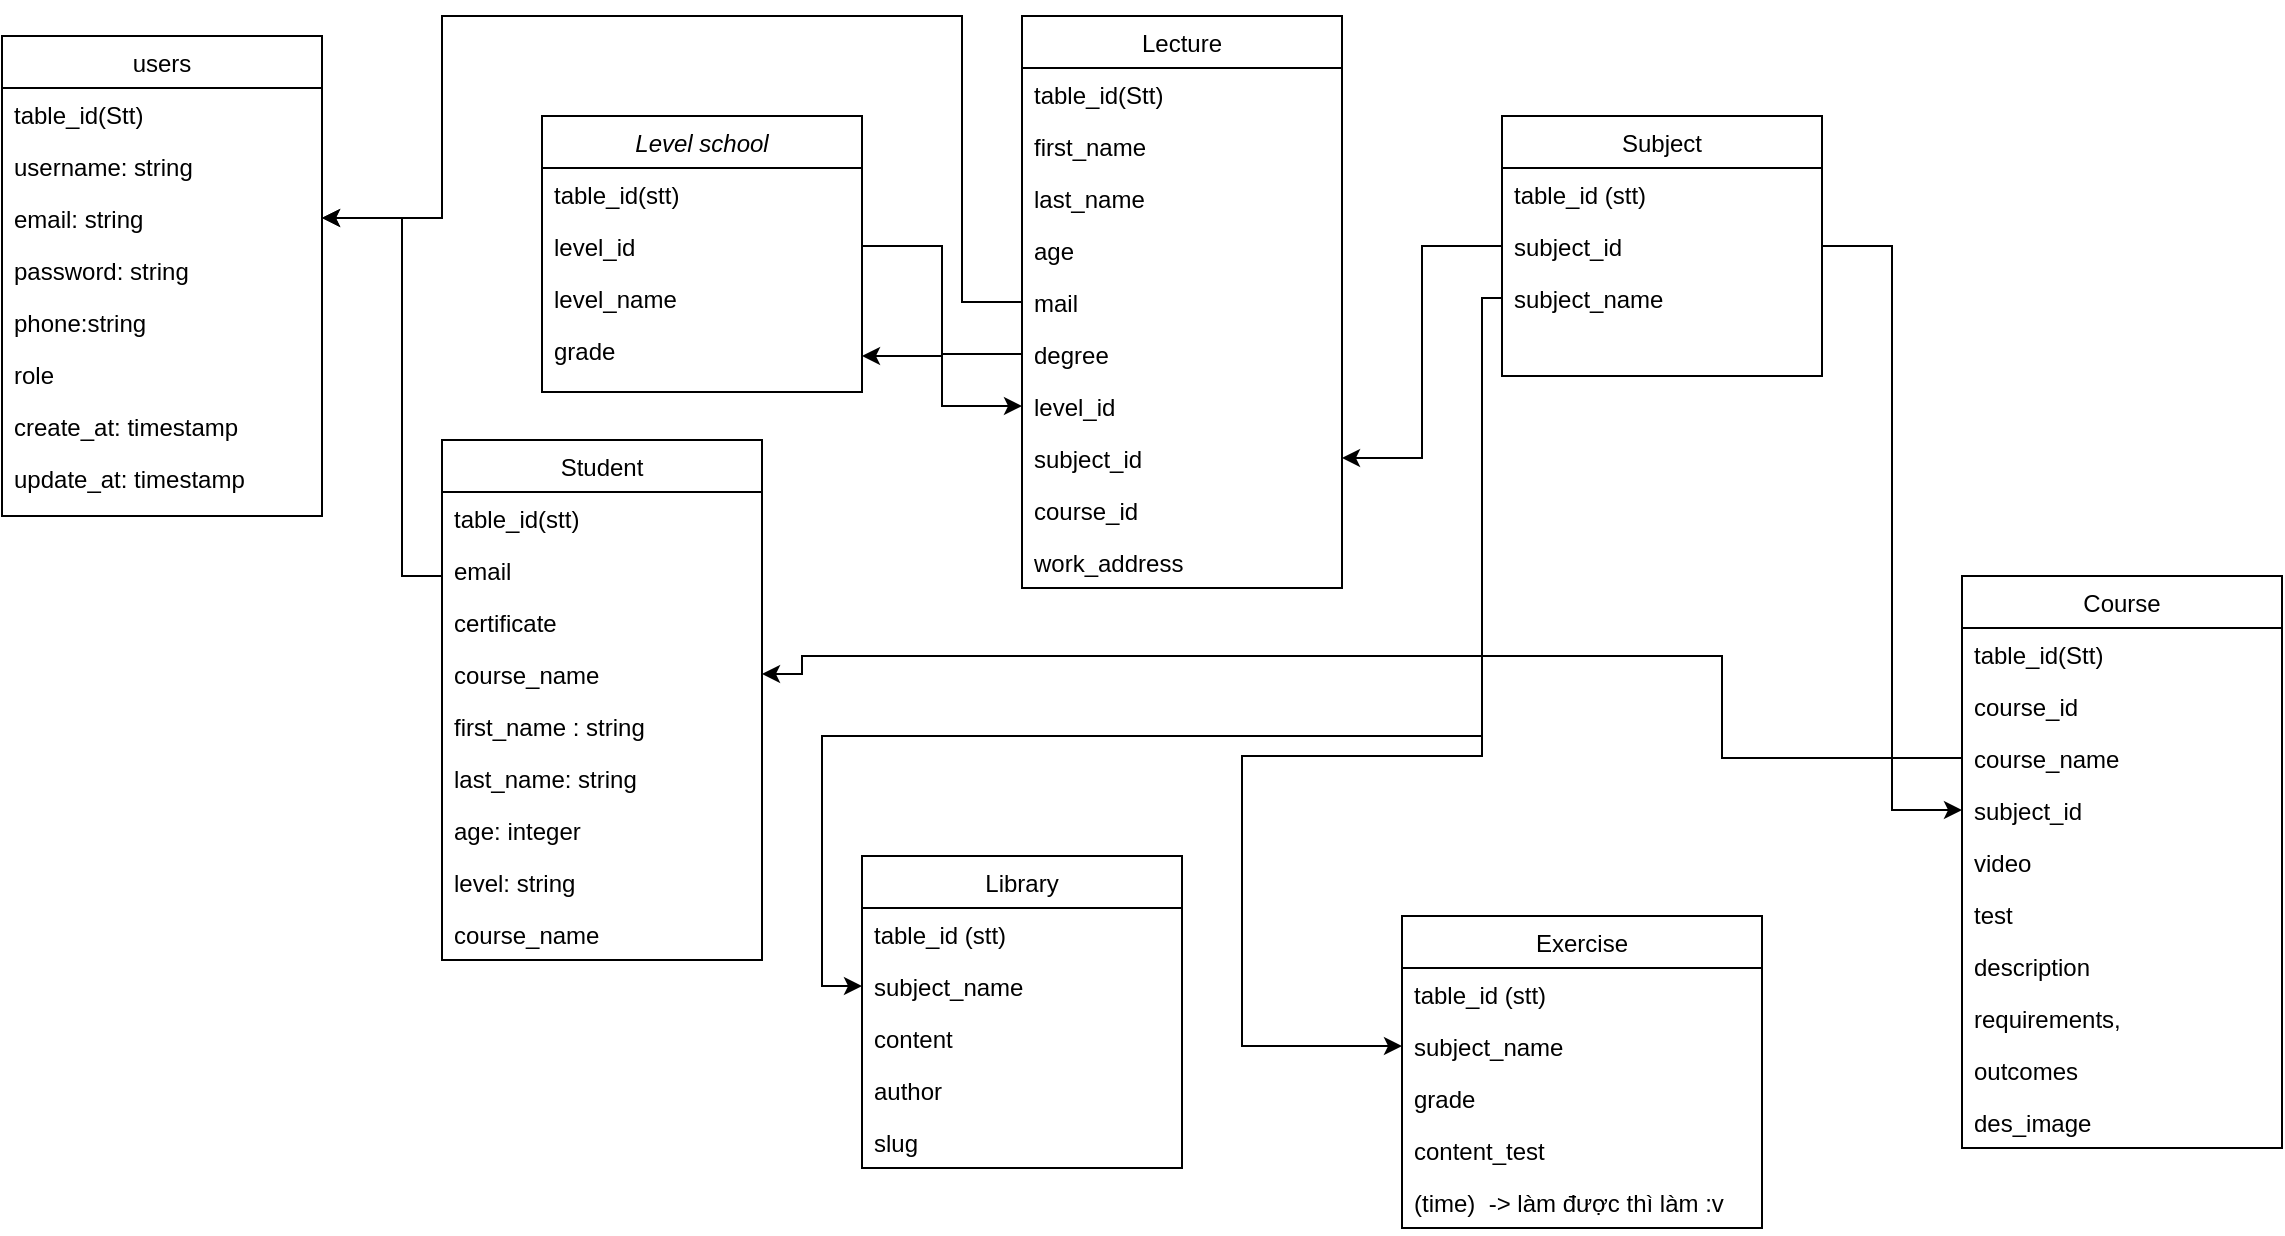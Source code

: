 <mxfile version="15.5.0" type="github">
  <diagram id="C5RBs43oDa-KdzZeNtuy" name="Page-1">
    <mxGraphModel dx="1865" dy="1658" grid="1" gridSize="10" guides="1" tooltips="1" connect="1" arrows="1" fold="1" page="1" pageScale="1" pageWidth="827" pageHeight="1169" math="0" shadow="0">
      <root>
        <mxCell id="WIyWlLk6GJQsqaUBKTNV-0" />
        <mxCell id="WIyWlLk6GJQsqaUBKTNV-1" parent="WIyWlLk6GJQsqaUBKTNV-0" />
        <mxCell id="zkfFHV4jXpPFQw0GAbJ--0" value="Level school" style="swimlane;fontStyle=2;align=center;verticalAlign=top;childLayout=stackLayout;horizontal=1;startSize=26;horizontalStack=0;resizeParent=1;resizeLast=0;collapsible=1;marginBottom=0;rounded=0;shadow=0;strokeWidth=1;" parent="WIyWlLk6GJQsqaUBKTNV-1" vertex="1">
          <mxGeometry x="50" y="20" width="160" height="138" as="geometry">
            <mxRectangle x="230" y="140" width="160" height="26" as="alternateBounds" />
          </mxGeometry>
        </mxCell>
        <mxCell id="zkfFHV4jXpPFQw0GAbJ--1" value="table_id(stt)" style="text;align=left;verticalAlign=top;spacingLeft=4;spacingRight=4;overflow=hidden;rotatable=0;points=[[0,0.5],[1,0.5]];portConstraint=eastwest;" parent="zkfFHV4jXpPFQw0GAbJ--0" vertex="1">
          <mxGeometry y="26" width="160" height="26" as="geometry" />
        </mxCell>
        <mxCell id="zkfFHV4jXpPFQw0GAbJ--2" value="level_id" style="text;align=left;verticalAlign=top;spacingLeft=4;spacingRight=4;overflow=hidden;rotatable=0;points=[[0,0.5],[1,0.5]];portConstraint=eastwest;rounded=0;shadow=0;html=0;" parent="zkfFHV4jXpPFQw0GAbJ--0" vertex="1">
          <mxGeometry y="52" width="160" height="26" as="geometry" />
        </mxCell>
        <mxCell id="zkfFHV4jXpPFQw0GAbJ--3" value="level_name" style="text;align=left;verticalAlign=top;spacingLeft=4;spacingRight=4;overflow=hidden;rotatable=0;points=[[0,0.5],[1,0.5]];portConstraint=eastwest;rounded=0;shadow=0;html=0;" parent="zkfFHV4jXpPFQw0GAbJ--0" vertex="1">
          <mxGeometry y="78" width="160" height="26" as="geometry" />
        </mxCell>
        <mxCell id="lAU4lKQ6m6jmxCgszESg-0" value="grade" style="text;align=left;verticalAlign=top;spacingLeft=4;spacingRight=4;overflow=hidden;rotatable=0;points=[[0,0.5],[1,0.5]];portConstraint=eastwest;rounded=0;shadow=0;html=0;" parent="zkfFHV4jXpPFQw0GAbJ--0" vertex="1">
          <mxGeometry y="104" width="160" height="32" as="geometry" />
        </mxCell>
        <mxCell id="zkfFHV4jXpPFQw0GAbJ--6" value="Student" style="swimlane;fontStyle=0;align=center;verticalAlign=top;childLayout=stackLayout;horizontal=1;startSize=26;horizontalStack=0;resizeParent=1;resizeLast=0;collapsible=1;marginBottom=0;rounded=0;shadow=0;strokeWidth=1;" parent="WIyWlLk6GJQsqaUBKTNV-1" vertex="1">
          <mxGeometry y="182" width="160" height="260" as="geometry">
            <mxRectangle x="130" y="380" width="160" height="26" as="alternateBounds" />
          </mxGeometry>
        </mxCell>
        <mxCell id="zkfFHV4jXpPFQw0GAbJ--7" value="table_id(stt)" style="text;align=left;verticalAlign=top;spacingLeft=4;spacingRight=4;overflow=hidden;rotatable=0;points=[[0,0.5],[1,0.5]];portConstraint=eastwest;" parent="zkfFHV4jXpPFQw0GAbJ--6" vertex="1">
          <mxGeometry y="26" width="160" height="26" as="geometry" />
        </mxCell>
        <mxCell id="lAU4lKQ6m6jmxCgszESg-14" value="email" style="text;align=left;verticalAlign=top;spacingLeft=4;spacingRight=4;overflow=hidden;rotatable=0;points=[[0,0.5],[1,0.5]];portConstraint=eastwest;rounded=0;shadow=0;html=0;" parent="zkfFHV4jXpPFQw0GAbJ--6" vertex="1">
          <mxGeometry y="52" width="160" height="26" as="geometry" />
        </mxCell>
        <mxCell id="lAU4lKQ6m6jmxCgszESg-21" value="certificate" style="text;align=left;verticalAlign=top;spacingLeft=4;spacingRight=4;overflow=hidden;rotatable=0;points=[[0,0.5],[1,0.5]];portConstraint=eastwest;rounded=0;shadow=0;html=0;" parent="zkfFHV4jXpPFQw0GAbJ--6" vertex="1">
          <mxGeometry y="78" width="160" height="26" as="geometry" />
        </mxCell>
        <mxCell id="lAU4lKQ6m6jmxCgszESg-49" value="course_name" style="text;align=left;verticalAlign=top;spacingLeft=4;spacingRight=4;overflow=hidden;rotatable=0;points=[[0,0.5],[1,0.5]];portConstraint=eastwest;rounded=0;shadow=0;html=0;" parent="zkfFHV4jXpPFQw0GAbJ--6" vertex="1">
          <mxGeometry y="104" width="160" height="26" as="geometry" />
        </mxCell>
        <mxCell id="Y-W7wweLdv9FuCxZoVXx-33" value="first_name : string" style="text;align=left;verticalAlign=top;spacingLeft=4;spacingRight=4;overflow=hidden;rotatable=0;points=[[0,0.5],[1,0.5]];portConstraint=eastwest;rounded=0;shadow=0;html=0;" vertex="1" parent="zkfFHV4jXpPFQw0GAbJ--6">
          <mxGeometry y="130" width="160" height="26" as="geometry" />
        </mxCell>
        <mxCell id="Y-W7wweLdv9FuCxZoVXx-34" value="last_name: string" style="text;align=left;verticalAlign=top;spacingLeft=4;spacingRight=4;overflow=hidden;rotatable=0;points=[[0,0.5],[1,0.5]];portConstraint=eastwest;rounded=0;shadow=0;html=0;" vertex="1" parent="zkfFHV4jXpPFQw0GAbJ--6">
          <mxGeometry y="156" width="160" height="26" as="geometry" />
        </mxCell>
        <mxCell id="Y-W7wweLdv9FuCxZoVXx-35" value="age: integer" style="text;align=left;verticalAlign=top;spacingLeft=4;spacingRight=4;overflow=hidden;rotatable=0;points=[[0,0.5],[1,0.5]];portConstraint=eastwest;rounded=0;shadow=0;html=0;" vertex="1" parent="zkfFHV4jXpPFQw0GAbJ--6">
          <mxGeometry y="182" width="160" height="26" as="geometry" />
        </mxCell>
        <mxCell id="Y-W7wweLdv9FuCxZoVXx-36" value="level: string" style="text;align=left;verticalAlign=top;spacingLeft=4;spacingRight=4;overflow=hidden;rotatable=0;points=[[0,0.5],[1,0.5]];portConstraint=eastwest;rounded=0;shadow=0;html=0;" vertex="1" parent="zkfFHV4jXpPFQw0GAbJ--6">
          <mxGeometry y="208" width="160" height="26" as="geometry" />
        </mxCell>
        <mxCell id="Y-W7wweLdv9FuCxZoVXx-37" value="course_name" style="text;align=left;verticalAlign=top;spacingLeft=4;spacingRight=4;overflow=hidden;rotatable=0;points=[[0,0.5],[1,0.5]];portConstraint=eastwest;rounded=0;shadow=0;html=0;" vertex="1" parent="zkfFHV4jXpPFQw0GAbJ--6">
          <mxGeometry y="234" width="160" height="26" as="geometry" />
        </mxCell>
        <mxCell id="zkfFHV4jXpPFQw0GAbJ--13" value="Subject" style="swimlane;fontStyle=0;align=center;verticalAlign=top;childLayout=stackLayout;horizontal=1;startSize=26;horizontalStack=0;resizeParent=1;resizeLast=0;collapsible=1;marginBottom=0;rounded=0;shadow=0;strokeWidth=1;" parent="WIyWlLk6GJQsqaUBKTNV-1" vertex="1">
          <mxGeometry x="530" y="20" width="160" height="130" as="geometry">
            <mxRectangle x="340" y="380" width="170" height="26" as="alternateBounds" />
          </mxGeometry>
        </mxCell>
        <mxCell id="zkfFHV4jXpPFQw0GAbJ--14" value="table_id (stt)&#xa;" style="text;align=left;verticalAlign=top;spacingLeft=4;spacingRight=4;overflow=hidden;rotatable=0;points=[[0,0.5],[1,0.5]];portConstraint=eastwest;" parent="zkfFHV4jXpPFQw0GAbJ--13" vertex="1">
          <mxGeometry y="26" width="160" height="26" as="geometry" />
        </mxCell>
        <mxCell id="lAU4lKQ6m6jmxCgszESg-11" value="subject_id    " style="text;align=left;verticalAlign=top;spacingLeft=4;spacingRight=4;overflow=hidden;rotatable=0;points=[[0,0.5],[1,0.5]];portConstraint=eastwest;" parent="zkfFHV4jXpPFQw0GAbJ--13" vertex="1">
          <mxGeometry y="52" width="160" height="26" as="geometry" />
        </mxCell>
        <mxCell id="lAU4lKQ6m6jmxCgszESg-12" value="subject_name" style="text;align=left;verticalAlign=top;spacingLeft=4;spacingRight=4;overflow=hidden;rotatable=0;points=[[0,0.5],[1,0.5]];portConstraint=eastwest;" parent="zkfFHV4jXpPFQw0GAbJ--13" vertex="1">
          <mxGeometry y="78" width="160" height="26" as="geometry" />
        </mxCell>
        <mxCell id="zkfFHV4jXpPFQw0GAbJ--17" value="Lecture" style="swimlane;fontStyle=0;align=center;verticalAlign=top;childLayout=stackLayout;horizontal=1;startSize=26;horizontalStack=0;resizeParent=1;resizeLast=0;collapsible=1;marginBottom=0;rounded=0;shadow=0;strokeWidth=1;" parent="WIyWlLk6GJQsqaUBKTNV-1" vertex="1">
          <mxGeometry x="290" y="-30" width="160" height="286" as="geometry">
            <mxRectangle x="550" y="140" width="160" height="26" as="alternateBounds" />
          </mxGeometry>
        </mxCell>
        <mxCell id="zkfFHV4jXpPFQw0GAbJ--18" value="table_id(Stt)" style="text;align=left;verticalAlign=top;spacingLeft=4;spacingRight=4;overflow=hidden;rotatable=0;points=[[0,0.5],[1,0.5]];portConstraint=eastwest;" parent="zkfFHV4jXpPFQw0GAbJ--17" vertex="1">
          <mxGeometry y="26" width="160" height="26" as="geometry" />
        </mxCell>
        <mxCell id="zkfFHV4jXpPFQw0GAbJ--21" value="first_name" style="text;align=left;verticalAlign=top;spacingLeft=4;spacingRight=4;overflow=hidden;rotatable=0;points=[[0,0.5],[1,0.5]];portConstraint=eastwest;rounded=0;shadow=0;html=0;" parent="zkfFHV4jXpPFQw0GAbJ--17" vertex="1">
          <mxGeometry y="52" width="160" height="26" as="geometry" />
        </mxCell>
        <mxCell id="Y-W7wweLdv9FuCxZoVXx-41" value="last_name" style="text;align=left;verticalAlign=top;spacingLeft=4;spacingRight=4;overflow=hidden;rotatable=0;points=[[0,0.5],[1,0.5]];portConstraint=eastwest;rounded=0;shadow=0;html=0;" vertex="1" parent="zkfFHV4jXpPFQw0GAbJ--17">
          <mxGeometry y="78" width="160" height="26" as="geometry" />
        </mxCell>
        <mxCell id="lAU4lKQ6m6jmxCgszESg-6" value="age" style="text;align=left;verticalAlign=top;spacingLeft=4;spacingRight=4;overflow=hidden;rotatable=0;points=[[0,0.5],[1,0.5]];portConstraint=eastwest;rounded=0;shadow=0;html=0;" parent="zkfFHV4jXpPFQw0GAbJ--17" vertex="1">
          <mxGeometry y="104" width="160" height="26" as="geometry" />
        </mxCell>
        <mxCell id="zkfFHV4jXpPFQw0GAbJ--22" value="mail" style="text;align=left;verticalAlign=top;spacingLeft=4;spacingRight=4;overflow=hidden;rotatable=0;points=[[0,0.5],[1,0.5]];portConstraint=eastwest;rounded=0;shadow=0;html=0;" parent="zkfFHV4jXpPFQw0GAbJ--17" vertex="1">
          <mxGeometry y="130" width="160" height="26" as="geometry" />
        </mxCell>
        <mxCell id="lAU4lKQ6m6jmxCgszESg-2" value="degree" style="text;align=left;verticalAlign=top;spacingLeft=4;spacingRight=4;overflow=hidden;rotatable=0;points=[[0,0.5],[1,0.5]];portConstraint=eastwest;rounded=0;shadow=0;html=0;" parent="zkfFHV4jXpPFQw0GAbJ--17" vertex="1">
          <mxGeometry y="156" width="160" height="26" as="geometry" />
        </mxCell>
        <mxCell id="lAU4lKQ6m6jmxCgszESg-3" value="level_id" style="text;align=left;verticalAlign=top;spacingLeft=4;spacingRight=4;overflow=hidden;rotatable=0;points=[[0,0.5],[1,0.5]];portConstraint=eastwest;rounded=0;shadow=0;html=0;" parent="zkfFHV4jXpPFQw0GAbJ--17" vertex="1">
          <mxGeometry y="182" width="160" height="26" as="geometry" />
        </mxCell>
        <mxCell id="lAU4lKQ6m6jmxCgszESg-4" value="subject_id" style="text;align=left;verticalAlign=top;spacingLeft=4;spacingRight=4;overflow=hidden;rotatable=0;points=[[0,0.5],[1,0.5]];portConstraint=eastwest;rounded=0;shadow=0;html=0;" parent="zkfFHV4jXpPFQw0GAbJ--17" vertex="1">
          <mxGeometry y="208" width="160" height="26" as="geometry" />
        </mxCell>
        <mxCell id="lAU4lKQ6m6jmxCgszESg-5" value="course_id" style="text;align=left;verticalAlign=top;spacingLeft=4;spacingRight=4;overflow=hidden;rotatable=0;points=[[0,0.5],[1,0.5]];portConstraint=eastwest;rounded=0;shadow=0;html=0;" parent="zkfFHV4jXpPFQw0GAbJ--17" vertex="1">
          <mxGeometry y="234" width="160" height="26" as="geometry" />
        </mxCell>
        <mxCell id="lAU4lKQ6m6jmxCgszESg-9" value="work_address" style="text;align=left;verticalAlign=top;spacingLeft=4;spacingRight=4;overflow=hidden;rotatable=0;points=[[0,0.5],[1,0.5]];portConstraint=eastwest;rounded=0;shadow=0;html=0;" parent="zkfFHV4jXpPFQw0GAbJ--17" vertex="1">
          <mxGeometry y="260" width="160" height="26" as="geometry" />
        </mxCell>
        <mxCell id="lAU4lKQ6m6jmxCgszESg-22" value="Course" style="swimlane;fontStyle=0;align=center;verticalAlign=top;childLayout=stackLayout;horizontal=1;startSize=26;horizontalStack=0;resizeParent=1;resizeLast=0;collapsible=1;marginBottom=0;rounded=0;shadow=0;strokeWidth=1;" parent="WIyWlLk6GJQsqaUBKTNV-1" vertex="1">
          <mxGeometry x="760" y="250" width="160" height="286" as="geometry">
            <mxRectangle x="550" y="140" width="160" height="26" as="alternateBounds" />
          </mxGeometry>
        </mxCell>
        <mxCell id="lAU4lKQ6m6jmxCgszESg-23" value="table_id(Stt)" style="text;align=left;verticalAlign=top;spacingLeft=4;spacingRight=4;overflow=hidden;rotatable=0;points=[[0,0.5],[1,0.5]];portConstraint=eastwest;" parent="lAU4lKQ6m6jmxCgszESg-22" vertex="1">
          <mxGeometry y="26" width="160" height="26" as="geometry" />
        </mxCell>
        <mxCell id="lAU4lKQ6m6jmxCgszESg-24" value="course_id" style="text;align=left;verticalAlign=top;spacingLeft=4;spacingRight=4;overflow=hidden;rotatable=0;points=[[0,0.5],[1,0.5]];portConstraint=eastwest;rounded=0;shadow=0;html=0;" parent="lAU4lKQ6m6jmxCgszESg-22" vertex="1">
          <mxGeometry y="52" width="160" height="26" as="geometry" />
        </mxCell>
        <mxCell id="lAU4lKQ6m6jmxCgszESg-25" value="course_name" style="text;align=left;verticalAlign=top;spacingLeft=4;spacingRight=4;overflow=hidden;rotatable=0;points=[[0,0.5],[1,0.5]];portConstraint=eastwest;rounded=0;shadow=0;html=0;" parent="lAU4lKQ6m6jmxCgszESg-22" vertex="1">
          <mxGeometry y="78" width="160" height="26" as="geometry" />
        </mxCell>
        <mxCell id="lAU4lKQ6m6jmxCgszESg-26" value="subject_id" style="text;align=left;verticalAlign=top;spacingLeft=4;spacingRight=4;overflow=hidden;rotatable=0;points=[[0,0.5],[1,0.5]];portConstraint=eastwest;rounded=0;shadow=0;html=0;" parent="lAU4lKQ6m6jmxCgszESg-22" vertex="1">
          <mxGeometry y="104" width="160" height="26" as="geometry" />
        </mxCell>
        <mxCell id="lAU4lKQ6m6jmxCgszESg-27" value="video" style="text;align=left;verticalAlign=top;spacingLeft=4;spacingRight=4;overflow=hidden;rotatable=0;points=[[0,0.5],[1,0.5]];portConstraint=eastwest;rounded=0;shadow=0;html=0;" parent="lAU4lKQ6m6jmxCgszESg-22" vertex="1">
          <mxGeometry y="130" width="160" height="26" as="geometry" />
        </mxCell>
        <mxCell id="lAU4lKQ6m6jmxCgszESg-28" value="test" style="text;align=left;verticalAlign=top;spacingLeft=4;spacingRight=4;overflow=hidden;rotatable=0;points=[[0,0.5],[1,0.5]];portConstraint=eastwest;rounded=0;shadow=0;html=0;" parent="lAU4lKQ6m6jmxCgszESg-22" vertex="1">
          <mxGeometry y="156" width="160" height="26" as="geometry" />
        </mxCell>
        <mxCell id="lAU4lKQ6m6jmxCgszESg-29" value="description" style="text;align=left;verticalAlign=top;spacingLeft=4;spacingRight=4;overflow=hidden;rotatable=0;points=[[0,0.5],[1,0.5]];portConstraint=eastwest;rounded=0;shadow=0;html=0;" parent="lAU4lKQ6m6jmxCgszESg-22" vertex="1">
          <mxGeometry y="182" width="160" height="26" as="geometry" />
        </mxCell>
        <mxCell id="lAU4lKQ6m6jmxCgszESg-30" value="requirements, " style="text;align=left;verticalAlign=top;spacingLeft=4;spacingRight=4;overflow=hidden;rotatable=0;points=[[0,0.5],[1,0.5]];portConstraint=eastwest;rounded=0;shadow=0;html=0;" parent="lAU4lKQ6m6jmxCgszESg-22" vertex="1">
          <mxGeometry y="208" width="160" height="26" as="geometry" />
        </mxCell>
        <mxCell id="lAU4lKQ6m6jmxCgszESg-31" value="outcomes" style="text;align=left;verticalAlign=top;spacingLeft=4;spacingRight=4;overflow=hidden;rotatable=0;points=[[0,0.5],[1,0.5]];portConstraint=eastwest;rounded=0;shadow=0;html=0;" parent="lAU4lKQ6m6jmxCgszESg-22" vertex="1">
          <mxGeometry y="234" width="160" height="26" as="geometry" />
        </mxCell>
        <mxCell id="lAU4lKQ6m6jmxCgszESg-32" value="des_image" style="text;align=left;verticalAlign=top;spacingLeft=4;spacingRight=4;overflow=hidden;rotatable=0;points=[[0,0.5],[1,0.5]];portConstraint=eastwest;rounded=0;shadow=0;html=0;" parent="lAU4lKQ6m6jmxCgszESg-22" vertex="1">
          <mxGeometry y="260" width="160" height="26" as="geometry" />
        </mxCell>
        <mxCell id="lAU4lKQ6m6jmxCgszESg-33" value="Library" style="swimlane;fontStyle=0;align=center;verticalAlign=top;childLayout=stackLayout;horizontal=1;startSize=26;horizontalStack=0;resizeParent=1;resizeLast=0;collapsible=1;marginBottom=0;rounded=0;shadow=0;strokeWidth=1;" parent="WIyWlLk6GJQsqaUBKTNV-1" vertex="1">
          <mxGeometry x="210" y="390" width="160" height="156" as="geometry">
            <mxRectangle x="340" y="380" width="170" height="26" as="alternateBounds" />
          </mxGeometry>
        </mxCell>
        <mxCell id="lAU4lKQ6m6jmxCgszESg-34" value="table_id (stt)&#xa;" style="text;align=left;verticalAlign=top;spacingLeft=4;spacingRight=4;overflow=hidden;rotatable=0;points=[[0,0.5],[1,0.5]];portConstraint=eastwest;" parent="lAU4lKQ6m6jmxCgszESg-33" vertex="1">
          <mxGeometry y="26" width="160" height="26" as="geometry" />
        </mxCell>
        <mxCell id="lAU4lKQ6m6jmxCgszESg-36" value="subject_name" style="text;align=left;verticalAlign=top;spacingLeft=4;spacingRight=4;overflow=hidden;rotatable=0;points=[[0,0.5],[1,0.5]];portConstraint=eastwest;" parent="lAU4lKQ6m6jmxCgszESg-33" vertex="1">
          <mxGeometry y="52" width="160" height="26" as="geometry" />
        </mxCell>
        <mxCell id="lAU4lKQ6m6jmxCgszESg-44" value="content" style="text;align=left;verticalAlign=top;spacingLeft=4;spacingRight=4;overflow=hidden;rotatable=0;points=[[0,0.5],[1,0.5]];portConstraint=eastwest;" parent="lAU4lKQ6m6jmxCgszESg-33" vertex="1">
          <mxGeometry y="78" width="160" height="26" as="geometry" />
        </mxCell>
        <mxCell id="lAU4lKQ6m6jmxCgszESg-45" value="author" style="text;align=left;verticalAlign=top;spacingLeft=4;spacingRight=4;overflow=hidden;rotatable=0;points=[[0,0.5],[1,0.5]];portConstraint=eastwest;" parent="lAU4lKQ6m6jmxCgszESg-33" vertex="1">
          <mxGeometry y="104" width="160" height="26" as="geometry" />
        </mxCell>
        <mxCell id="lAU4lKQ6m6jmxCgszESg-46" value="slug" style="text;align=left;verticalAlign=top;spacingLeft=4;spacingRight=4;overflow=hidden;rotatable=0;points=[[0,0.5],[1,0.5]];portConstraint=eastwest;" parent="lAU4lKQ6m6jmxCgszESg-33" vertex="1">
          <mxGeometry y="130" width="160" height="26" as="geometry" />
        </mxCell>
        <mxCell id="lAU4lKQ6m6jmxCgszESg-37" value="Exercise" style="swimlane;fontStyle=0;align=center;verticalAlign=top;childLayout=stackLayout;horizontal=1;startSize=26;horizontalStack=0;resizeParent=1;resizeLast=0;collapsible=1;marginBottom=0;rounded=0;shadow=0;strokeWidth=1;" parent="WIyWlLk6GJQsqaUBKTNV-1" vertex="1">
          <mxGeometry x="480" y="420" width="180" height="156" as="geometry">
            <mxRectangle x="340" y="380" width="170" height="26" as="alternateBounds" />
          </mxGeometry>
        </mxCell>
        <mxCell id="lAU4lKQ6m6jmxCgszESg-38" value="table_id (stt)&#xa;" style="text;align=left;verticalAlign=top;spacingLeft=4;spacingRight=4;overflow=hidden;rotatable=0;points=[[0,0.5],[1,0.5]];portConstraint=eastwest;" parent="lAU4lKQ6m6jmxCgszESg-37" vertex="1">
          <mxGeometry y="26" width="180" height="26" as="geometry" />
        </mxCell>
        <mxCell id="lAU4lKQ6m6jmxCgszESg-39" value="subject_name" style="text;align=left;verticalAlign=top;spacingLeft=4;spacingRight=4;overflow=hidden;rotatable=0;points=[[0,0.5],[1,0.5]];portConstraint=eastwest;" parent="lAU4lKQ6m6jmxCgszESg-37" vertex="1">
          <mxGeometry y="52" width="180" height="26" as="geometry" />
        </mxCell>
        <mxCell id="lAU4lKQ6m6jmxCgszESg-40" value="grade" style="text;align=left;verticalAlign=top;spacingLeft=4;spacingRight=4;overflow=hidden;rotatable=0;points=[[0,0.5],[1,0.5]];portConstraint=eastwest;" parent="lAU4lKQ6m6jmxCgszESg-37" vertex="1">
          <mxGeometry y="78" width="180" height="26" as="geometry" />
        </mxCell>
        <mxCell id="lAU4lKQ6m6jmxCgszESg-41" value="content_test" style="text;align=left;verticalAlign=top;spacingLeft=4;spacingRight=4;overflow=hidden;rotatable=0;points=[[0,0.5],[1,0.5]];portConstraint=eastwest;" parent="lAU4lKQ6m6jmxCgszESg-37" vertex="1">
          <mxGeometry y="104" width="180" height="26" as="geometry" />
        </mxCell>
        <mxCell id="lAU4lKQ6m6jmxCgszESg-42" value="(time)  -&gt; làm được thì làm :v" style="text;align=left;verticalAlign=top;spacingLeft=4;spacingRight=4;overflow=hidden;rotatable=0;points=[[0,0.5],[1,0.5]];portConstraint=eastwest;" parent="lAU4lKQ6m6jmxCgszESg-37" vertex="1">
          <mxGeometry y="130" width="180" height="26" as="geometry" />
        </mxCell>
        <mxCell id="lAU4lKQ6m6jmxCgszESg-47" style="edgeStyle=orthogonalEdgeStyle;rounded=0;orthogonalLoop=1;jettySize=auto;html=1;entryX=0;entryY=0.5;entryDx=0;entryDy=0;" parent="WIyWlLk6GJQsqaUBKTNV-1" source="zkfFHV4jXpPFQw0GAbJ--2" target="lAU4lKQ6m6jmxCgszESg-3" edge="1">
          <mxGeometry relative="1" as="geometry" />
        </mxCell>
        <mxCell id="lAU4lKQ6m6jmxCgszESg-53" style="edgeStyle=orthogonalEdgeStyle;rounded=0;orthogonalLoop=1;jettySize=auto;html=1;entryX=1;entryY=0.5;entryDx=0;entryDy=0;" parent="WIyWlLk6GJQsqaUBKTNV-1" source="lAU4lKQ6m6jmxCgszESg-11" target="lAU4lKQ6m6jmxCgszESg-4" edge="1">
          <mxGeometry relative="1" as="geometry" />
        </mxCell>
        <mxCell id="lAU4lKQ6m6jmxCgszESg-54" style="edgeStyle=orthogonalEdgeStyle;rounded=0;orthogonalLoop=1;jettySize=auto;html=1;entryX=0;entryY=0.5;entryDx=0;entryDy=0;" parent="WIyWlLk6GJQsqaUBKTNV-1" source="lAU4lKQ6m6jmxCgszESg-11" target="lAU4lKQ6m6jmxCgszESg-26" edge="1">
          <mxGeometry relative="1" as="geometry" />
        </mxCell>
        <mxCell id="lAU4lKQ6m6jmxCgszESg-55" style="edgeStyle=orthogonalEdgeStyle;rounded=0;orthogonalLoop=1;jettySize=auto;html=1;entryX=0;entryY=0.5;entryDx=0;entryDy=0;" parent="WIyWlLk6GJQsqaUBKTNV-1" source="lAU4lKQ6m6jmxCgszESg-12" target="lAU4lKQ6m6jmxCgszESg-39" edge="1">
          <mxGeometry relative="1" as="geometry">
            <Array as="points">
              <mxPoint x="520" y="111" />
              <mxPoint x="520" y="340" />
              <mxPoint x="400" y="340" />
              <mxPoint x="400" y="485" />
            </Array>
          </mxGeometry>
        </mxCell>
        <mxCell id="lAU4lKQ6m6jmxCgszESg-56" style="edgeStyle=orthogonalEdgeStyle;rounded=0;orthogonalLoop=1;jettySize=auto;html=1;entryX=0;entryY=0.5;entryDx=0;entryDy=0;" parent="WIyWlLk6GJQsqaUBKTNV-1" source="lAU4lKQ6m6jmxCgszESg-12" target="lAU4lKQ6m6jmxCgszESg-36" edge="1">
          <mxGeometry relative="1" as="geometry">
            <Array as="points">
              <mxPoint x="520" y="111" />
              <mxPoint x="520" y="330" />
              <mxPoint x="190" y="330" />
              <mxPoint x="190" y="455" />
            </Array>
          </mxGeometry>
        </mxCell>
        <mxCell id="lAU4lKQ6m6jmxCgszESg-57" style="edgeStyle=orthogonalEdgeStyle;rounded=0;orthogonalLoop=1;jettySize=auto;html=1;entryX=1;entryY=0.5;entryDx=0;entryDy=0;" parent="WIyWlLk6GJQsqaUBKTNV-1" source="lAU4lKQ6m6jmxCgszESg-25" target="lAU4lKQ6m6jmxCgszESg-49" edge="1">
          <mxGeometry relative="1" as="geometry">
            <Array as="points">
              <mxPoint x="640" y="341" />
              <mxPoint x="640" y="290" />
              <mxPoint x="180" y="290" />
              <mxPoint x="180" y="299" />
            </Array>
          </mxGeometry>
        </mxCell>
        <mxCell id="Y-W7wweLdv9FuCxZoVXx-0" value="users" style="swimlane;fontStyle=0;align=center;verticalAlign=top;childLayout=stackLayout;horizontal=1;startSize=26;horizontalStack=0;resizeParent=1;resizeLast=0;collapsible=1;marginBottom=0;rounded=0;shadow=0;strokeWidth=1;" vertex="1" parent="WIyWlLk6GJQsqaUBKTNV-1">
          <mxGeometry x="-220" y="-20" width="160" height="240" as="geometry">
            <mxRectangle x="550" y="140" width="160" height="26" as="alternateBounds" />
          </mxGeometry>
        </mxCell>
        <mxCell id="Y-W7wweLdv9FuCxZoVXx-1" value="table_id(Stt)" style="text;align=left;verticalAlign=top;spacingLeft=4;spacingRight=4;overflow=hidden;rotatable=0;points=[[0,0.5],[1,0.5]];portConstraint=eastwest;" vertex="1" parent="Y-W7wweLdv9FuCxZoVXx-0">
          <mxGeometry y="26" width="160" height="26" as="geometry" />
        </mxCell>
        <mxCell id="Y-W7wweLdv9FuCxZoVXx-2" value="username: string" style="text;align=left;verticalAlign=top;spacingLeft=4;spacingRight=4;overflow=hidden;rotatable=0;points=[[0,0.5],[1,0.5]];portConstraint=eastwest;rounded=0;shadow=0;html=0;" vertex="1" parent="Y-W7wweLdv9FuCxZoVXx-0">
          <mxGeometry y="52" width="160" height="26" as="geometry" />
        </mxCell>
        <mxCell id="Y-W7wweLdv9FuCxZoVXx-3" value="email: string" style="text;align=left;verticalAlign=top;spacingLeft=4;spacingRight=4;overflow=hidden;rotatable=0;points=[[0,0.5],[1,0.5]];portConstraint=eastwest;rounded=0;shadow=0;html=0;" vertex="1" parent="Y-W7wweLdv9FuCxZoVXx-0">
          <mxGeometry y="78" width="160" height="26" as="geometry" />
        </mxCell>
        <mxCell id="Y-W7wweLdv9FuCxZoVXx-4" value="password: string" style="text;align=left;verticalAlign=top;spacingLeft=4;spacingRight=4;overflow=hidden;rotatable=0;points=[[0,0.5],[1,0.5]];portConstraint=eastwest;rounded=0;shadow=0;html=0;" vertex="1" parent="Y-W7wweLdv9FuCxZoVXx-0">
          <mxGeometry y="104" width="160" height="26" as="geometry" />
        </mxCell>
        <mxCell id="Y-W7wweLdv9FuCxZoVXx-7" value="phone:string" style="text;align=left;verticalAlign=top;spacingLeft=4;spacingRight=4;overflow=hidden;rotatable=0;points=[[0,0.5],[1,0.5]];portConstraint=eastwest;rounded=0;shadow=0;html=0;" vertex="1" parent="Y-W7wweLdv9FuCxZoVXx-0">
          <mxGeometry y="130" width="160" height="26" as="geometry" />
        </mxCell>
        <mxCell id="Y-W7wweLdv9FuCxZoVXx-10" value="role&#xa;" style="text;align=left;verticalAlign=top;spacingLeft=4;spacingRight=4;overflow=hidden;rotatable=0;points=[[0,0.5],[1,0.5]];portConstraint=eastwest;rounded=0;shadow=0;html=0;" vertex="1" parent="Y-W7wweLdv9FuCxZoVXx-0">
          <mxGeometry y="156" width="160" height="26" as="geometry" />
        </mxCell>
        <mxCell id="Y-W7wweLdv9FuCxZoVXx-22" value="create_at: timestamp" style="text;align=left;verticalAlign=top;spacingLeft=4;spacingRight=4;overflow=hidden;rotatable=0;points=[[0,0.5],[1,0.5]];portConstraint=eastwest;rounded=0;shadow=0;html=0;" vertex="1" parent="Y-W7wweLdv9FuCxZoVXx-0">
          <mxGeometry y="182" width="160" height="26" as="geometry" />
        </mxCell>
        <mxCell id="Y-W7wweLdv9FuCxZoVXx-23" value="update_at: timestamp" style="text;align=left;verticalAlign=top;spacingLeft=4;spacingRight=4;overflow=hidden;rotatable=0;points=[[0,0.5],[1,0.5]];portConstraint=eastwest;rounded=0;shadow=0;html=0;" vertex="1" parent="Y-W7wweLdv9FuCxZoVXx-0">
          <mxGeometry y="208" width="160" height="26" as="geometry" />
        </mxCell>
        <mxCell id="Y-W7wweLdv9FuCxZoVXx-24" value="" style="edgeStyle=orthogonalEdgeStyle;rounded=0;orthogonalLoop=1;jettySize=auto;html=1;entryX=1;entryY=0.5;entryDx=0;entryDy=0;exitX=0;exitY=0.5;exitDx=0;exitDy=0;" edge="1" parent="WIyWlLk6GJQsqaUBKTNV-1" source="zkfFHV4jXpPFQw0GAbJ--22" target="Y-W7wweLdv9FuCxZoVXx-3">
          <mxGeometry relative="1" as="geometry">
            <Array as="points">
              <mxPoint x="260" y="113" />
              <mxPoint x="260" y="-30" />
              <mxPoint y="-30" />
              <mxPoint y="71" />
            </Array>
          </mxGeometry>
        </mxCell>
        <mxCell id="Y-W7wweLdv9FuCxZoVXx-25" style="edgeStyle=orthogonalEdgeStyle;rounded=0;orthogonalLoop=1;jettySize=auto;html=1;entryX=1;entryY=0.5;entryDx=0;entryDy=0;" edge="1" parent="WIyWlLk6GJQsqaUBKTNV-1" target="Y-W7wweLdv9FuCxZoVXx-3">
          <mxGeometry relative="1" as="geometry">
            <mxPoint y="250" as="sourcePoint" />
            <Array as="points">
              <mxPoint y="250" />
              <mxPoint x="-20" y="250" />
              <mxPoint x="-20" y="71" />
            </Array>
          </mxGeometry>
        </mxCell>
        <mxCell id="Y-W7wweLdv9FuCxZoVXx-43" value="" style="edgeStyle=orthogonalEdgeStyle;rounded=0;orthogonalLoop=1;jettySize=auto;html=1;" edge="1" parent="WIyWlLk6GJQsqaUBKTNV-1" source="lAU4lKQ6m6jmxCgszESg-2" target="lAU4lKQ6m6jmxCgszESg-0">
          <mxGeometry relative="1" as="geometry" />
        </mxCell>
      </root>
    </mxGraphModel>
  </diagram>
</mxfile>
